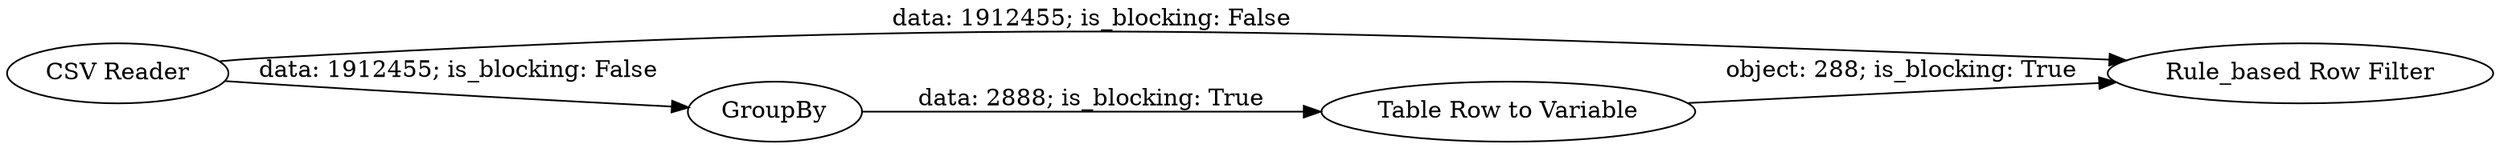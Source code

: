 digraph {
	"-1450874619773239914_4" [label="Rule_based Row Filter"]
	"-1450874619773239914_2" [label=GroupBy]
	"-1450874619773239914_3" [label="Table Row to Variable"]
	"-1450874619773239914_1" [label="CSV Reader"]
	"-1450874619773239914_2" -> "-1450874619773239914_3" [label="data: 2888; is_blocking: True"]
	"-1450874619773239914_1" -> "-1450874619773239914_2" [label="data: 1912455; is_blocking: False"]
	"-1450874619773239914_3" -> "-1450874619773239914_4" [label="object: 288; is_blocking: True"]
	"-1450874619773239914_1" -> "-1450874619773239914_4" [label="data: 1912455; is_blocking: False"]
	rankdir=LR
}
